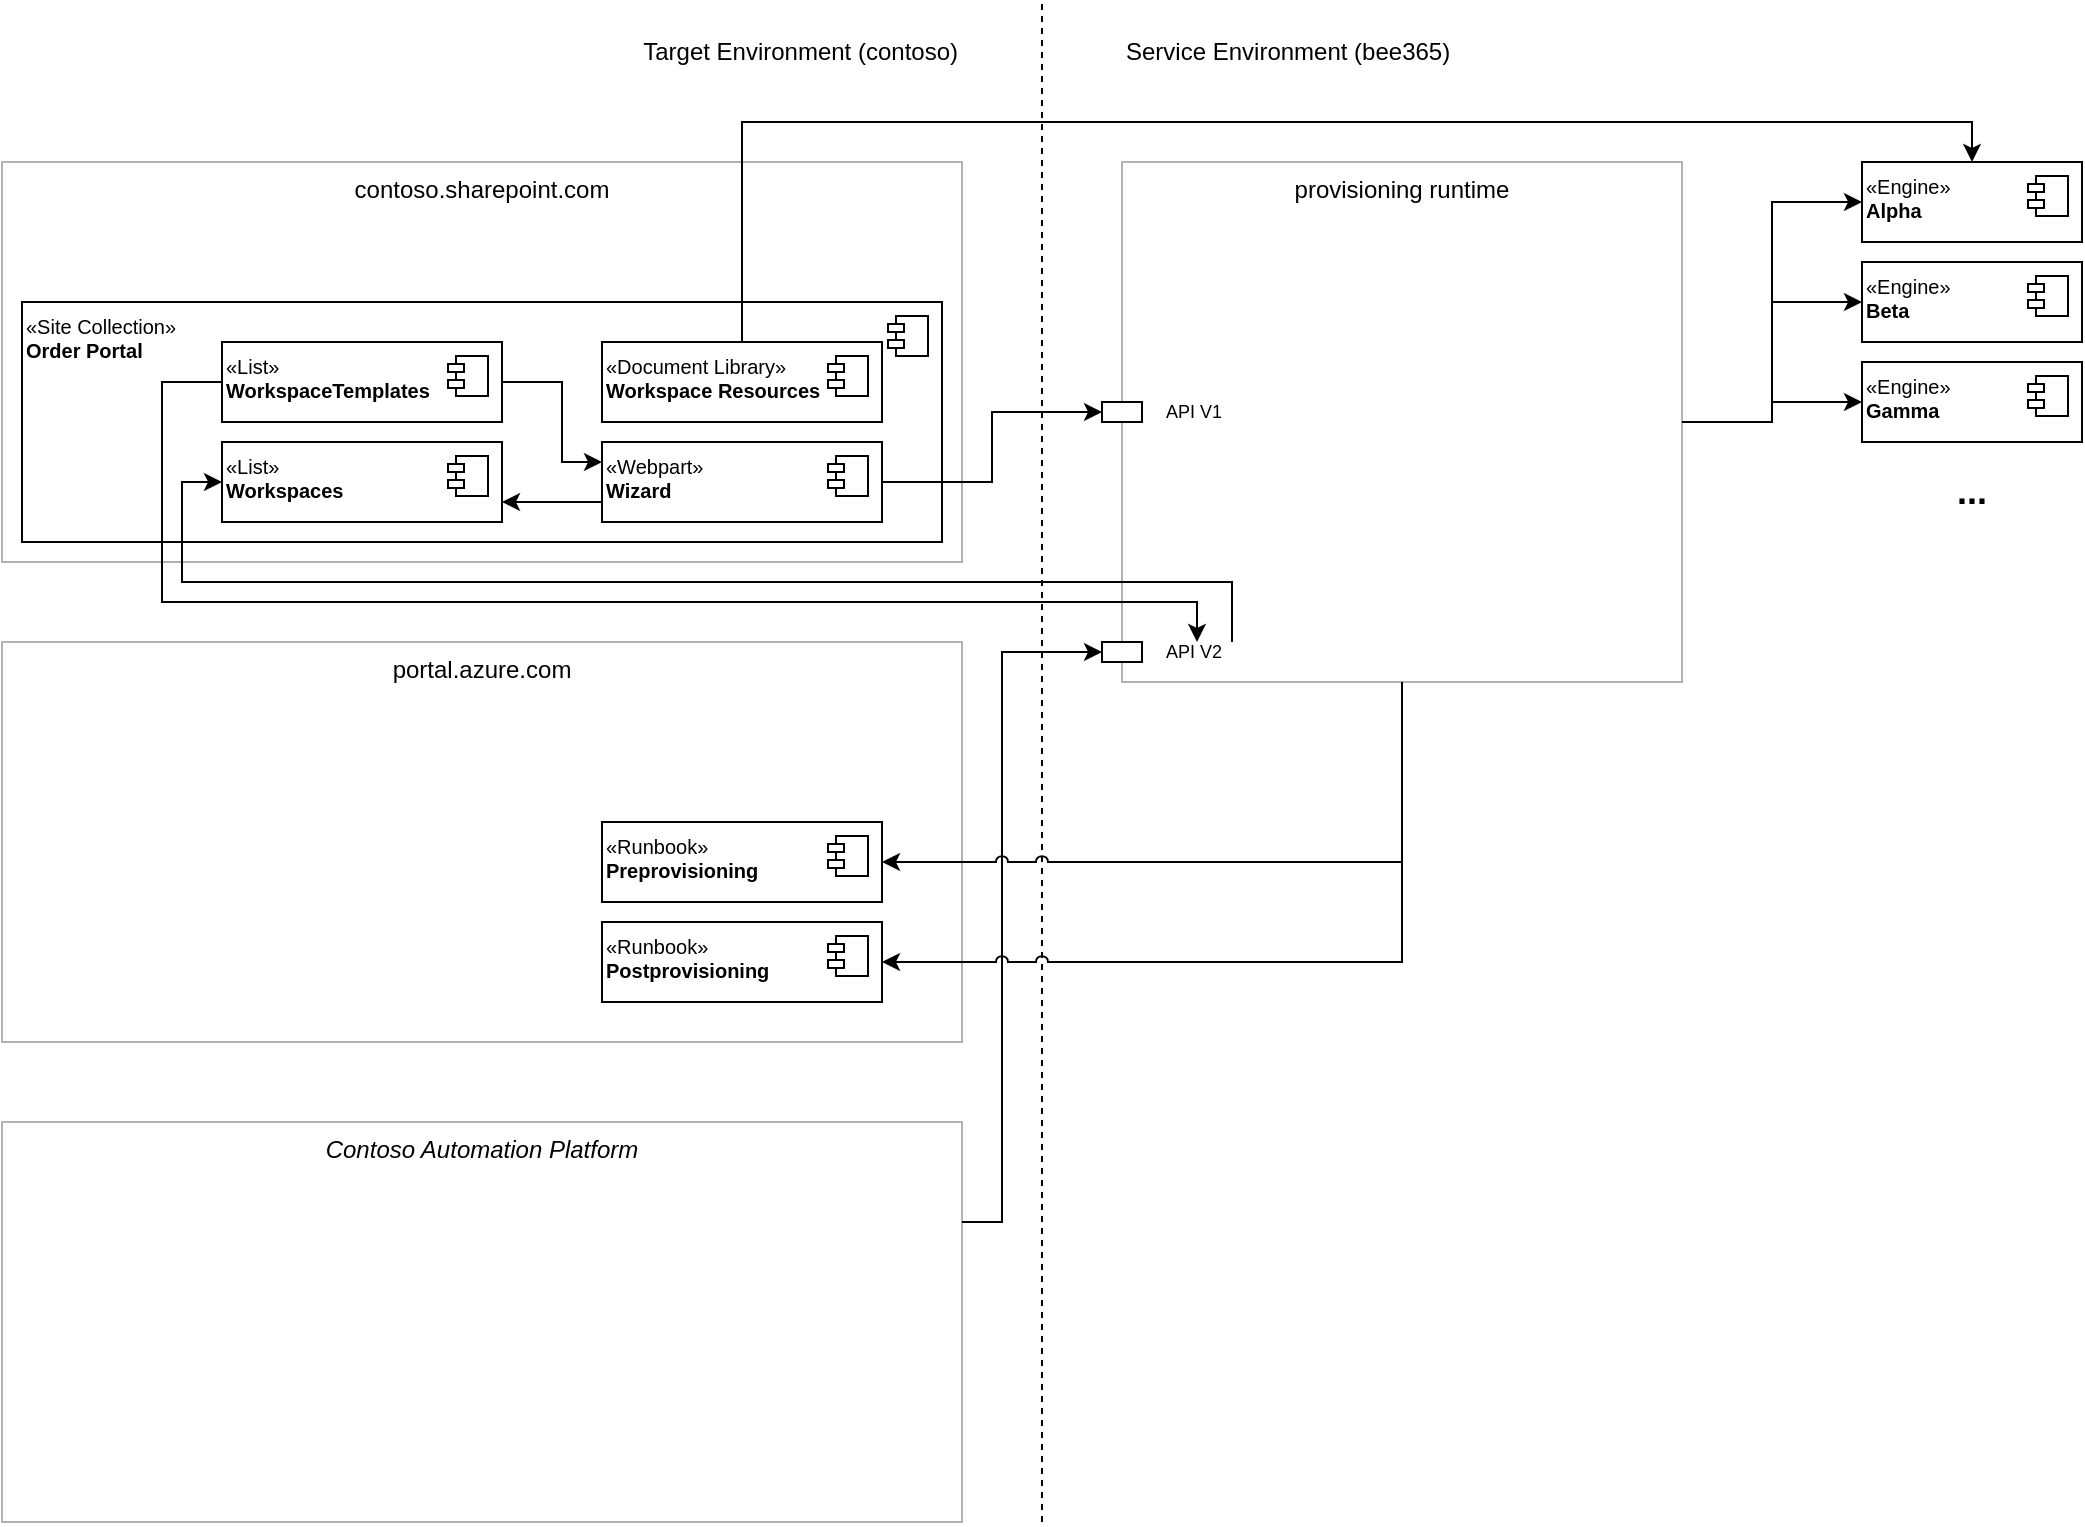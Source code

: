 <mxfile version="15.4.0" type="device"><diagram id="dFH5r3WXNHBEot8BVbJF" name="Page-1"><mxGraphModel dx="1718" dy="993" grid="1" gridSize="10" guides="1" tooltips="1" connect="1" arrows="1" fold="1" page="1" pageScale="1" pageWidth="1169" pageHeight="827" math="0" shadow="0"><root><mxCell id="0"/><mxCell id="1" parent="0"/><mxCell id="vsLHyjUF1hBooBFNs8aK-18" value="Environments" parent="0"/><mxCell id="vsLHyjUF1hBooBFNs8aK-25" value="Service Environment (bee365)" style="text;html=1;strokeColor=none;fillColor=none;align=left;verticalAlign=middle;whiteSpace=wrap;rounded=0;" vertex="1" parent="vsLHyjUF1hBooBFNs8aK-18"><mxGeometry x="640" y="50" width="480" height="30" as="geometry"/></mxCell><mxCell id="vsLHyjUF1hBooBFNs8aK-26" value="Target Environment (contoso)" style="text;html=1;strokeColor=none;fillColor=none;align=right;verticalAlign=middle;whiteSpace=wrap;rounded=0;" vertex="1" parent="vsLHyjUF1hBooBFNs8aK-18"><mxGeometry x="80" y="50" width="480" height="30" as="geometry"/></mxCell><mxCell id="vsLHyjUF1hBooBFNs8aK-27" value="" style="endArrow=none;dashed=1;html=1;rounded=0;edgeStyle=orthogonalEdgeStyle;" edge="1" parent="vsLHyjUF1hBooBFNs8aK-18"><mxGeometry width="50" height="50" relative="1" as="geometry"><mxPoint x="600.0" y="800" as="sourcePoint"/><mxPoint x="600.0" y="40.0" as="targetPoint"/></mxGeometry></mxCell><mxCell id="vsLHyjUF1hBooBFNs8aK-19" value="Platforms" parent="0"/><mxCell id="vsLHyjUF1hBooBFNs8aK-37" value="contoso.sharepoint.com" style="rounded=0;whiteSpace=wrap;html=1;verticalAlign=top;strokeColor=#B3B3B3;" vertex="1" parent="vsLHyjUF1hBooBFNs8aK-19"><mxGeometry x="80" y="120" width="480" height="200" as="geometry"/></mxCell><mxCell id="vsLHyjUF1hBooBFNs8aK-40" value="portal.azure.com" style="rounded=0;whiteSpace=wrap;html=1;verticalAlign=top;strokeColor=#B3B3B3;" vertex="1" parent="vsLHyjUF1hBooBFNs8aK-19"><mxGeometry x="80" y="360" width="480" height="200" as="geometry"/></mxCell><mxCell id="vsLHyjUF1hBooBFNs8aK-41" value="Contoso Automation Platform" style="rounded=0;whiteSpace=wrap;html=1;verticalAlign=top;fontStyle=2;strokeColor=#B3B3B3;" vertex="1" parent="vsLHyjUF1hBooBFNs8aK-19"><mxGeometry x="80" y="600" width="480" height="200" as="geometry"/></mxCell><mxCell id="vsLHyjUF1hBooBFNs8aK-42" value="provisioning runtime" style="rounded=0;whiteSpace=wrap;html=1;verticalAlign=top;strokeColor=#B3B3B3;" vertex="1" parent="vsLHyjUF1hBooBFNs8aK-19"><mxGeometry x="640" y="120" width="280" height="260" as="geometry"/></mxCell><mxCell id="vsLHyjUF1hBooBFNs8aK-20" value="Groups" parent="0"/><mxCell id="vsLHyjUF1hBooBFNs8aK-49" value="«Site Collection»&lt;br style=&quot;font-size: 10px;&quot;&gt;&lt;b style=&quot;font-size: 10px;&quot;&gt;Order Portal&lt;/b&gt;" style="html=1;dropTarget=0;align=left;verticalAlign=top;fontSize=10;labelBackgroundColor=none;" vertex="1" parent="vsLHyjUF1hBooBFNs8aK-20"><mxGeometry x="90" y="190" width="460" height="120" as="geometry"/></mxCell><mxCell id="vsLHyjUF1hBooBFNs8aK-50" value="" style="shape=module;jettyWidth=8;jettyHeight=4;align=left;verticalAlign=top;" vertex="1" parent="vsLHyjUF1hBooBFNs8aK-49"><mxGeometry x="1" width="20" height="20" relative="1" as="geometry"><mxPoint x="-27" y="7" as="offset"/></mxGeometry></mxCell><mxCell id="vsLHyjUF1hBooBFNs8aK-21" value="Components" parent="0"/><mxCell id="vsLHyjUF1hBooBFNs8aK-57" value="«List»&lt;br style=&quot;font-size: 10px;&quot;&gt;&lt;b style=&quot;font-size: 10px;&quot;&gt;WorkspaceTemplates&lt;/b&gt;" style="html=1;dropTarget=0;align=left;verticalAlign=top;fontSize=10;labelBackgroundColor=none;" vertex="1" parent="vsLHyjUF1hBooBFNs8aK-21"><mxGeometry x="190" y="210" width="140" height="40" as="geometry"/></mxCell><mxCell id="vsLHyjUF1hBooBFNs8aK-58" value="" style="shape=module;jettyWidth=8;jettyHeight=4;align=left;verticalAlign=top;fontSize=10;" vertex="1" parent="vsLHyjUF1hBooBFNs8aK-57"><mxGeometry x="1" width="20" height="20" relative="1" as="geometry"><mxPoint x="-27" y="7" as="offset"/></mxGeometry></mxCell><mxCell id="vsLHyjUF1hBooBFNs8aK-59" value="«List»&lt;br style=&quot;font-size: 10px;&quot;&gt;&lt;b style=&quot;font-size: 10px;&quot;&gt;Workspaces&lt;/b&gt;" style="html=1;dropTarget=0;align=left;verticalAlign=top;fontSize=10;labelBackgroundColor=none;" vertex="1" parent="vsLHyjUF1hBooBFNs8aK-21"><mxGeometry x="190" y="260" width="140" height="40" as="geometry"/></mxCell><mxCell id="vsLHyjUF1hBooBFNs8aK-60" value="" style="shape=module;jettyWidth=8;jettyHeight=4;align=left;verticalAlign=top;fontSize=10;" vertex="1" parent="vsLHyjUF1hBooBFNs8aK-59"><mxGeometry x="1" width="20" height="20" relative="1" as="geometry"><mxPoint x="-27" y="7" as="offset"/></mxGeometry></mxCell><mxCell id="vsLHyjUF1hBooBFNs8aK-61" value="«Webpart»&lt;br style=&quot;font-size: 10px;&quot;&gt;&lt;b style=&quot;font-size: 10px;&quot;&gt;Wizard&lt;/b&gt;" style="html=1;dropTarget=0;align=left;verticalAlign=top;fontSize=10;labelBackgroundColor=none;" vertex="1" parent="vsLHyjUF1hBooBFNs8aK-21"><mxGeometry x="380" y="260" width="140" height="40" as="geometry"/></mxCell><mxCell id="vsLHyjUF1hBooBFNs8aK-62" value="" style="shape=module;jettyWidth=8;jettyHeight=4;align=left;verticalAlign=top;fontSize=10;" vertex="1" parent="vsLHyjUF1hBooBFNs8aK-61"><mxGeometry x="1" width="20" height="20" relative="1" as="geometry"><mxPoint x="-27" y="7" as="offset"/></mxGeometry></mxCell><mxCell id="vsLHyjUF1hBooBFNs8aK-68" value="«Engine»&lt;br style=&quot;font-size: 10px&quot;&gt;&lt;b style=&quot;font-size: 10px&quot;&gt;Alpha&lt;/b&gt;" style="html=1;dropTarget=0;align=left;verticalAlign=top;fontSize=10;labelBackgroundColor=none;" vertex="1" parent="vsLHyjUF1hBooBFNs8aK-21"><mxGeometry x="1010" y="120" width="110" height="40" as="geometry"/></mxCell><mxCell id="vsLHyjUF1hBooBFNs8aK-69" value="" style="shape=module;jettyWidth=8;jettyHeight=4;align=left;verticalAlign=top;fontSize=10;" vertex="1" parent="vsLHyjUF1hBooBFNs8aK-68"><mxGeometry x="1" width="20" height="20" relative="1" as="geometry"><mxPoint x="-27" y="7" as="offset"/></mxGeometry></mxCell><mxCell id="vsLHyjUF1hBooBFNs8aK-70" value="«Engine»&lt;br style=&quot;font-size: 10px&quot;&gt;&lt;b style=&quot;font-size: 10px&quot;&gt;Beta&lt;/b&gt;" style="html=1;dropTarget=0;align=left;verticalAlign=top;fontSize=10;labelBackgroundColor=none;" vertex="1" parent="vsLHyjUF1hBooBFNs8aK-21"><mxGeometry x="1010" y="170" width="110" height="40" as="geometry"/></mxCell><mxCell id="vsLHyjUF1hBooBFNs8aK-71" value="" style="shape=module;jettyWidth=8;jettyHeight=4;align=left;verticalAlign=top;fontSize=10;" vertex="1" parent="vsLHyjUF1hBooBFNs8aK-70"><mxGeometry x="1" width="20" height="20" relative="1" as="geometry"><mxPoint x="-27" y="7" as="offset"/></mxGeometry></mxCell><mxCell id="vsLHyjUF1hBooBFNs8aK-72" value="«Engine»&lt;br style=&quot;font-size: 10px&quot;&gt;&lt;b style=&quot;font-size: 10px&quot;&gt;Gamma&lt;/b&gt;" style="html=1;dropTarget=0;align=left;verticalAlign=top;fontSize=10;labelBackgroundColor=none;" vertex="1" parent="vsLHyjUF1hBooBFNs8aK-21"><mxGeometry x="1010" y="220" width="110" height="40" as="geometry"/></mxCell><mxCell id="vsLHyjUF1hBooBFNs8aK-73" value="" style="shape=module;jettyWidth=8;jettyHeight=4;align=left;verticalAlign=top;fontSize=10;" vertex="1" parent="vsLHyjUF1hBooBFNs8aK-72"><mxGeometry x="1" width="20" height="20" relative="1" as="geometry"><mxPoint x="-27" y="7" as="offset"/></mxGeometry></mxCell><mxCell id="vsLHyjUF1hBooBFNs8aK-76" value="..." style="text;html=1;strokeColor=none;fillColor=none;align=center;verticalAlign=middle;whiteSpace=wrap;rounded=0;labelBackgroundColor=none;fontSize=18;fontStyle=1" vertex="1" parent="vsLHyjUF1hBooBFNs8aK-21"><mxGeometry x="1010" y="270" width="110" height="30" as="geometry"/></mxCell><mxCell id="vsLHyjUF1hBooBFNs8aK-82" value="Lines" parent="0"/><mxCell id="vsLHyjUF1hBooBFNs8aK-84" value="API V1" style="text;html=1;strokeColor=none;fillColor=none;align=left;verticalAlign=middle;whiteSpace=wrap;rounded=0;labelBackgroundColor=none;fontSize=9;" vertex="1" parent="vsLHyjUF1hBooBFNs8aK-82"><mxGeometry x="660" y="240" width="70" height="10" as="geometry"/></mxCell><mxCell id="vsLHyjUF1hBooBFNs8aK-85" value="" style="rounded=0;whiteSpace=wrap;html=1;labelBackgroundColor=none;fontSize=11;align=left;verticalAlign=top;" vertex="1" parent="vsLHyjUF1hBooBFNs8aK-82"><mxGeometry x="630" y="240" width="20" height="10" as="geometry"/></mxCell><mxCell id="vsLHyjUF1hBooBFNs8aK-86" value="API V2" style="text;html=1;strokeColor=none;fillColor=none;align=left;verticalAlign=middle;whiteSpace=wrap;rounded=0;labelBackgroundColor=none;fontSize=9;" vertex="1" parent="vsLHyjUF1hBooBFNs8aK-82"><mxGeometry x="660" y="360" width="70" height="10" as="geometry"/></mxCell><mxCell id="vsLHyjUF1hBooBFNs8aK-87" value="" style="rounded=0;whiteSpace=wrap;html=1;labelBackgroundColor=none;fontSize=11;align=left;verticalAlign=top;" vertex="1" parent="vsLHyjUF1hBooBFNs8aK-82"><mxGeometry x="630" y="360" width="20" height="10" as="geometry"/></mxCell><mxCell id="vsLHyjUF1hBooBFNs8aK-89" style="edgeStyle=orthogonalEdgeStyle;rounded=0;orthogonalLoop=1;jettySize=auto;html=1;fontSize=9;entryX=0;entryY=0.5;entryDx=0;entryDy=0;exitX=1;exitY=0.5;exitDx=0;exitDy=0;" edge="1" parent="vsLHyjUF1hBooBFNs8aK-82" source="vsLHyjUF1hBooBFNs8aK-61" target="vsLHyjUF1hBooBFNs8aK-85"><mxGeometry relative="1" as="geometry"><mxPoint x="630" y="260" as="targetPoint"/></mxGeometry></mxCell><mxCell id="vsLHyjUF1hBooBFNs8aK-90" style="edgeStyle=orthogonalEdgeStyle;rounded=0;orthogonalLoop=1;jettySize=auto;html=1;fontSize=9;entryX=0;entryY=0.5;entryDx=0;entryDy=0;exitX=1;exitY=0.25;exitDx=0;exitDy=0;" edge="1" parent="vsLHyjUF1hBooBFNs8aK-82" source="vsLHyjUF1hBooBFNs8aK-41" target="vsLHyjUF1hBooBFNs8aK-87"><mxGeometry relative="1" as="geometry"><mxPoint x="640" y="255" as="targetPoint"/><mxPoint x="540.0" y="290" as="sourcePoint"/><Array as="points"><mxPoint x="580" y="650"/><mxPoint x="580" y="365"/></Array></mxGeometry></mxCell><mxCell id="vsLHyjUF1hBooBFNs8aK-92" style="edgeStyle=orthogonalEdgeStyle;rounded=0;orthogonalLoop=1;jettySize=auto;html=1;fontSize=9;entryX=0;entryY=0.5;entryDx=0;entryDy=0;" edge="1" parent="vsLHyjUF1hBooBFNs8aK-82" source="vsLHyjUF1hBooBFNs8aK-42" target="vsLHyjUF1hBooBFNs8aK-68"><mxGeometry relative="1" as="geometry"><mxPoint x="970" y="396" as="targetPoint"/><mxPoint x="870.0" y="431" as="sourcePoint"/></mxGeometry></mxCell><mxCell id="vsLHyjUF1hBooBFNs8aK-93" style="edgeStyle=orthogonalEdgeStyle;rounded=0;orthogonalLoop=1;jettySize=auto;html=1;fontSize=9;entryX=0;entryY=0.5;entryDx=0;entryDy=0;exitX=1;exitY=0.5;exitDx=0;exitDy=0;" edge="1" parent="vsLHyjUF1hBooBFNs8aK-82" source="vsLHyjUF1hBooBFNs8aK-42" target="vsLHyjUF1hBooBFNs8aK-70"><mxGeometry relative="1" as="geometry"><mxPoint x="1020" y="150.0" as="targetPoint"/><mxPoint x="930" y="260" as="sourcePoint"/></mxGeometry></mxCell><mxCell id="vsLHyjUF1hBooBFNs8aK-94" style="edgeStyle=orthogonalEdgeStyle;rounded=0;orthogonalLoop=1;jettySize=auto;html=1;fontSize=9;entryX=0;entryY=0.5;entryDx=0;entryDy=0;exitX=1;exitY=0.5;exitDx=0;exitDy=0;" edge="1" parent="vsLHyjUF1hBooBFNs8aK-82" source="vsLHyjUF1hBooBFNs8aK-42" target="vsLHyjUF1hBooBFNs8aK-72"><mxGeometry relative="1" as="geometry"><mxPoint x="1020" y="200.0" as="targetPoint"/><mxPoint x="930" y="260" as="sourcePoint"/></mxGeometry></mxCell><mxCell id="vsLHyjUF1hBooBFNs8aK-95" style="edgeStyle=orthogonalEdgeStyle;rounded=0;orthogonalLoop=1;jettySize=auto;html=1;fontSize=9;entryX=0;entryY=0.5;entryDx=0;entryDy=0;startArrow=classic;startFill=1;exitX=0.25;exitY=0;exitDx=0;exitDy=0;endArrow=none;endFill=0;" edge="1" parent="vsLHyjUF1hBooBFNs8aK-82" source="vsLHyjUF1hBooBFNs8aK-86" target="vsLHyjUF1hBooBFNs8aK-57"><mxGeometry relative="1" as="geometry"><mxPoint x="640" y="255" as="targetPoint"/><mxPoint x="670" y="510" as="sourcePoint"/><Array as="points"><mxPoint x="678" y="340"/><mxPoint x="160" y="340"/><mxPoint x="160" y="230"/></Array></mxGeometry></mxCell><mxCell id="vsLHyjUF1hBooBFNs8aK-96" style="edgeStyle=orthogonalEdgeStyle;rounded=0;orthogonalLoop=1;jettySize=auto;html=1;fontSize=9;entryX=0;entryY=0.5;entryDx=0;entryDy=0;startArrow=none;startFill=0;exitX=0.5;exitY=0;exitDx=0;exitDy=0;" edge="1" parent="vsLHyjUF1hBooBFNs8aK-82" source="vsLHyjUF1hBooBFNs8aK-86" target="vsLHyjUF1hBooBFNs8aK-59"><mxGeometry relative="1" as="geometry"><mxPoint x="200" y="240" as="targetPoint"/><mxPoint x="688" y="350" as="sourcePoint"/><Array as="points"><mxPoint x="695" y="330"/><mxPoint x="170" y="330"/><mxPoint x="170" y="280"/></Array></mxGeometry></mxCell><mxCell id="vsLHyjUF1hBooBFNs8aK-97" value="«Document Library»&lt;br style=&quot;font-size: 10px&quot;&gt;&lt;b style=&quot;font-size: 10px&quot;&gt;Workspace Resources&lt;/b&gt;" style="html=1;dropTarget=0;align=left;verticalAlign=top;fontSize=10;labelBackgroundColor=none;" vertex="1" parent="vsLHyjUF1hBooBFNs8aK-82"><mxGeometry x="380" y="210" width="140" height="40" as="geometry"/></mxCell><mxCell id="vsLHyjUF1hBooBFNs8aK-98" value="" style="shape=module;jettyWidth=8;jettyHeight=4;align=left;verticalAlign=top;fontSize=10;" vertex="1" parent="vsLHyjUF1hBooBFNs8aK-97"><mxGeometry x="1" width="20" height="20" relative="1" as="geometry"><mxPoint x="-27" y="7" as="offset"/></mxGeometry></mxCell><mxCell id="vsLHyjUF1hBooBFNs8aK-99" style="edgeStyle=orthogonalEdgeStyle;rounded=0;orthogonalLoop=1;jettySize=auto;html=1;fontSize=9;entryX=0.5;entryY=0;entryDx=0;entryDy=0;startArrow=classic;startFill=1;exitX=0.5;exitY=0;exitDx=0;exitDy=0;endArrow=none;endFill=0;" edge="1" parent="vsLHyjUF1hBooBFNs8aK-82" source="vsLHyjUF1hBooBFNs8aK-68" target="vsLHyjUF1hBooBFNs8aK-97"><mxGeometry relative="1" as="geometry"><mxPoint x="200" y="290" as="targetPoint"/><mxPoint x="705" y="370" as="sourcePoint"/><Array as="points"><mxPoint x="1065" y="100"/><mxPoint x="450" y="100"/></Array></mxGeometry></mxCell><mxCell id="vsLHyjUF1hBooBFNs8aK-101" style="edgeStyle=orthogonalEdgeStyle;rounded=0;orthogonalLoop=1;jettySize=auto;html=1;fontSize=9;entryX=1;entryY=0.5;entryDx=0;entryDy=0;startArrow=classic;startFill=1;exitX=0;exitY=0.25;exitDx=0;exitDy=0;endArrow=none;endFill=0;" edge="1" parent="vsLHyjUF1hBooBFNs8aK-82" source="vsLHyjUF1hBooBFNs8aK-61" target="vsLHyjUF1hBooBFNs8aK-57"><mxGeometry relative="1" as="geometry"><mxPoint x="460" y="220" as="targetPoint"/><mxPoint x="1075" y="130" as="sourcePoint"/><Array as="points"><mxPoint x="360" y="270"/><mxPoint x="360" y="230"/></Array></mxGeometry></mxCell><mxCell id="vsLHyjUF1hBooBFNs8aK-102" style="edgeStyle=orthogonalEdgeStyle;rounded=0;orthogonalLoop=1;jettySize=auto;html=1;fontSize=9;entryX=0;entryY=0.75;entryDx=0;entryDy=0;startArrow=classic;startFill=1;exitX=1;exitY=0.75;exitDx=0;exitDy=0;endArrow=none;endFill=0;" edge="1" parent="vsLHyjUF1hBooBFNs8aK-82" source="vsLHyjUF1hBooBFNs8aK-59" target="vsLHyjUF1hBooBFNs8aK-61"><mxGeometry relative="1" as="geometry"><mxPoint x="340" y="240" as="targetPoint"/><mxPoint x="390" y="280" as="sourcePoint"/><Array as="points"><mxPoint x="350" y="290"/><mxPoint x="350" y="290"/></Array></mxGeometry></mxCell><mxCell id="vsLHyjUF1hBooBFNs8aK-103" value="«Runbook»&lt;br style=&quot;font-size: 10px&quot;&gt;&lt;b style=&quot;font-size: 10px&quot;&gt;Preprovisioning&lt;/b&gt;" style="html=1;dropTarget=0;align=left;verticalAlign=top;fontSize=10;labelBackgroundColor=none;" vertex="1" parent="vsLHyjUF1hBooBFNs8aK-82"><mxGeometry x="380" y="450" width="140" height="40" as="geometry"/></mxCell><mxCell id="vsLHyjUF1hBooBFNs8aK-104" value="" style="shape=module;jettyWidth=8;jettyHeight=4;align=left;verticalAlign=top;fontSize=10;" vertex="1" parent="vsLHyjUF1hBooBFNs8aK-103"><mxGeometry x="1" width="20" height="20" relative="1" as="geometry"><mxPoint x="-27" y="7" as="offset"/></mxGeometry></mxCell><mxCell id="vsLHyjUF1hBooBFNs8aK-105" value="«Runbook»&lt;br style=&quot;font-size: 10px&quot;&gt;&lt;b style=&quot;font-size: 10px&quot;&gt;Postprovisioning&lt;/b&gt;" style="html=1;dropTarget=0;align=left;verticalAlign=top;fontSize=10;labelBackgroundColor=none;" vertex="1" parent="vsLHyjUF1hBooBFNs8aK-82"><mxGeometry x="380" y="500" width="140" height="40" as="geometry"/></mxCell><mxCell id="vsLHyjUF1hBooBFNs8aK-106" value="" style="shape=module;jettyWidth=8;jettyHeight=4;align=left;verticalAlign=top;fontSize=10;" vertex="1" parent="vsLHyjUF1hBooBFNs8aK-105"><mxGeometry x="1" width="20" height="20" relative="1" as="geometry"><mxPoint x="-27" y="7" as="offset"/></mxGeometry></mxCell><mxCell id="vsLHyjUF1hBooBFNs8aK-107" style="edgeStyle=orthogonalEdgeStyle;rounded=0;orthogonalLoop=1;jettySize=auto;html=1;fontSize=9;entryX=1;entryY=0.5;entryDx=0;entryDy=0;exitX=0.5;exitY=1;exitDx=0;exitDy=0;jumpStyle=arc;" edge="1" parent="vsLHyjUF1hBooBFNs8aK-82" source="vsLHyjUF1hBooBFNs8aK-42" target="vsLHyjUF1hBooBFNs8aK-103"><mxGeometry relative="1" as="geometry"><mxPoint x="1020" y="250" as="targetPoint"/><mxPoint x="930" y="260" as="sourcePoint"/></mxGeometry></mxCell><mxCell id="vsLHyjUF1hBooBFNs8aK-108" style="edgeStyle=orthogonalEdgeStyle;rounded=0;orthogonalLoop=1;jettySize=auto;html=1;fontSize=9;entryX=1;entryY=0.5;entryDx=0;entryDy=0;exitX=0.5;exitY=1;exitDx=0;exitDy=0;jumpStyle=arc;" edge="1" parent="vsLHyjUF1hBooBFNs8aK-82" source="vsLHyjUF1hBooBFNs8aK-42" target="vsLHyjUF1hBooBFNs8aK-105"><mxGeometry relative="1" as="geometry"><mxPoint x="530" y="480" as="targetPoint"/><mxPoint x="790" y="390" as="sourcePoint"/></mxGeometry></mxCell></root></mxGraphModel></diagram></mxfile>